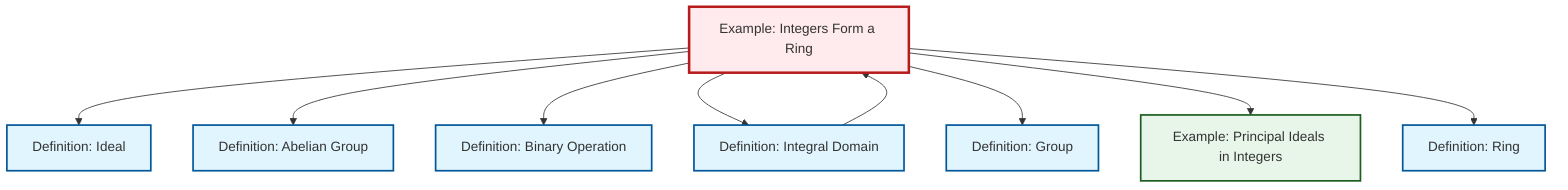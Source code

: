 graph TD
    classDef definition fill:#e1f5fe,stroke:#01579b,stroke-width:2px
    classDef theorem fill:#f3e5f5,stroke:#4a148c,stroke-width:2px
    classDef axiom fill:#fff3e0,stroke:#e65100,stroke-width:2px
    classDef example fill:#e8f5e9,stroke:#1b5e20,stroke-width:2px
    classDef current fill:#ffebee,stroke:#b71c1c,stroke-width:3px
    def-group["Definition: Group"]:::definition
    ex-principal-ideal["Example: Principal Ideals in Integers"]:::example
    def-ring["Definition: Ring"]:::definition
    def-abelian-group["Definition: Abelian Group"]:::definition
    def-ideal["Definition: Ideal"]:::definition
    ex-integers-ring["Example: Integers Form a Ring"]:::example
    def-binary-operation["Definition: Binary Operation"]:::definition
    def-integral-domain["Definition: Integral Domain"]:::definition
    ex-integers-ring --> def-ideal
    ex-integers-ring --> def-abelian-group
    ex-integers-ring --> def-binary-operation
    def-integral-domain --> ex-integers-ring
    ex-integers-ring --> def-integral-domain
    ex-integers-ring --> def-group
    ex-integers-ring --> ex-principal-ideal
    ex-integers-ring --> def-ring
    class ex-integers-ring current